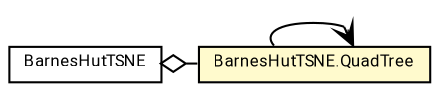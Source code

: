 #!/usr/local/bin/dot
#
# Class diagram 
# Generated by UMLGraph version R5_7_2-60-g0e99a6 (http://www.spinellis.gr/umlgraph/)
#

digraph G {
	graph [fontnames="svg"]
	edge [fontname="Roboto",fontsize=7,labelfontname="Roboto",labelfontsize=7,color="black"];
	node [fontname="Roboto",fontcolor="black",fontsize=8,shape=plaintext,margin=0,width=0,height=0];
	nodesep=0.15;
	ranksep=0.25;
	rankdir=LR;
	// de.lmu.ifi.dbs.elki.algorithm.projection.BarnesHutTSNE<O>
	c1834651 [label=<<table title="de.lmu.ifi.dbs.elki.algorithm.projection.BarnesHutTSNE" border="0" cellborder="1" cellspacing="0" cellpadding="2" href="BarnesHutTSNE.html" target="_parent">
		<tr><td><table border="0" cellspacing="0" cellpadding="1">
		<tr><td align="center" balign="center"> <font face="Roboto">BarnesHutTSNE</font> </td></tr>
		</table></td></tr>
		</table>>, URL="BarnesHutTSNE.html"];
	// de.lmu.ifi.dbs.elki.algorithm.projection.BarnesHutTSNE.QuadTree
	c1834652 [label=<<table title="de.lmu.ifi.dbs.elki.algorithm.projection.BarnesHutTSNE.QuadTree" border="0" cellborder="1" cellspacing="0" cellpadding="2" bgcolor="lemonChiffon" href="BarnesHutTSNE.QuadTree.html" target="_parent">
		<tr><td><table border="0" cellspacing="0" cellpadding="1">
		<tr><td align="center" balign="center"> <font face="Roboto">BarnesHutTSNE.QuadTree</font> </td></tr>
		</table></td></tr>
		</table>>, URL="BarnesHutTSNE.QuadTree.html"];
	// de.lmu.ifi.dbs.elki.algorithm.projection.BarnesHutTSNE<O> has de.lmu.ifi.dbs.elki.algorithm.projection.BarnesHutTSNE.QuadTree
	c1834651 -> c1834652 [arrowhead=none,arrowtail=ediamond,dir=back,weight=4];
	// de.lmu.ifi.dbs.elki.algorithm.projection.BarnesHutTSNE.QuadTree navassoc de.lmu.ifi.dbs.elki.algorithm.projection.BarnesHutTSNE.QuadTree
	c1834652 -> c1834652 [arrowhead=open,weight=1,headlabel="*"];
}

